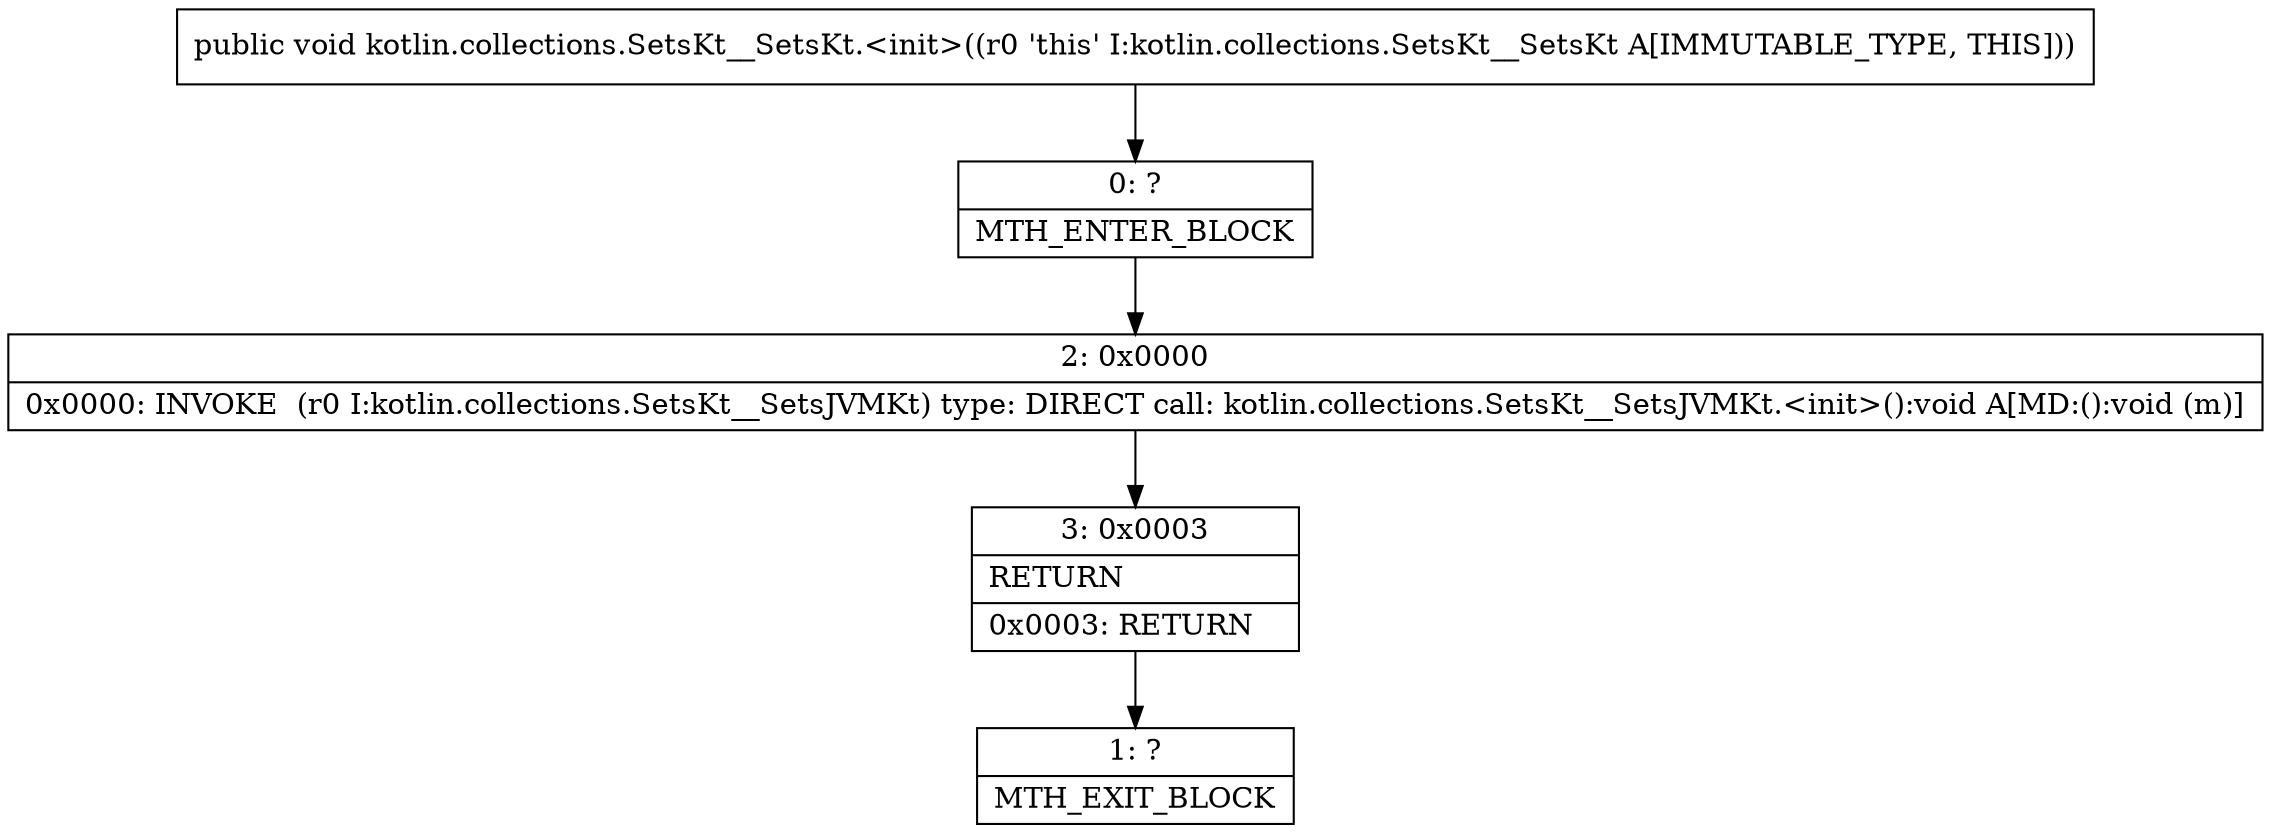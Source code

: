 digraph "CFG forkotlin.collections.SetsKt__SetsKt.\<init\>()V" {
Node_0 [shape=record,label="{0\:\ ?|MTH_ENTER_BLOCK\l}"];
Node_2 [shape=record,label="{2\:\ 0x0000|0x0000: INVOKE  (r0 I:kotlin.collections.SetsKt__SetsJVMKt) type: DIRECT call: kotlin.collections.SetsKt__SetsJVMKt.\<init\>():void A[MD:():void (m)]\l}"];
Node_3 [shape=record,label="{3\:\ 0x0003|RETURN\l|0x0003: RETURN   \l}"];
Node_1 [shape=record,label="{1\:\ ?|MTH_EXIT_BLOCK\l}"];
MethodNode[shape=record,label="{public void kotlin.collections.SetsKt__SetsKt.\<init\>((r0 'this' I:kotlin.collections.SetsKt__SetsKt A[IMMUTABLE_TYPE, THIS])) }"];
MethodNode -> Node_0;Node_0 -> Node_2;
Node_2 -> Node_3;
Node_3 -> Node_1;
}


